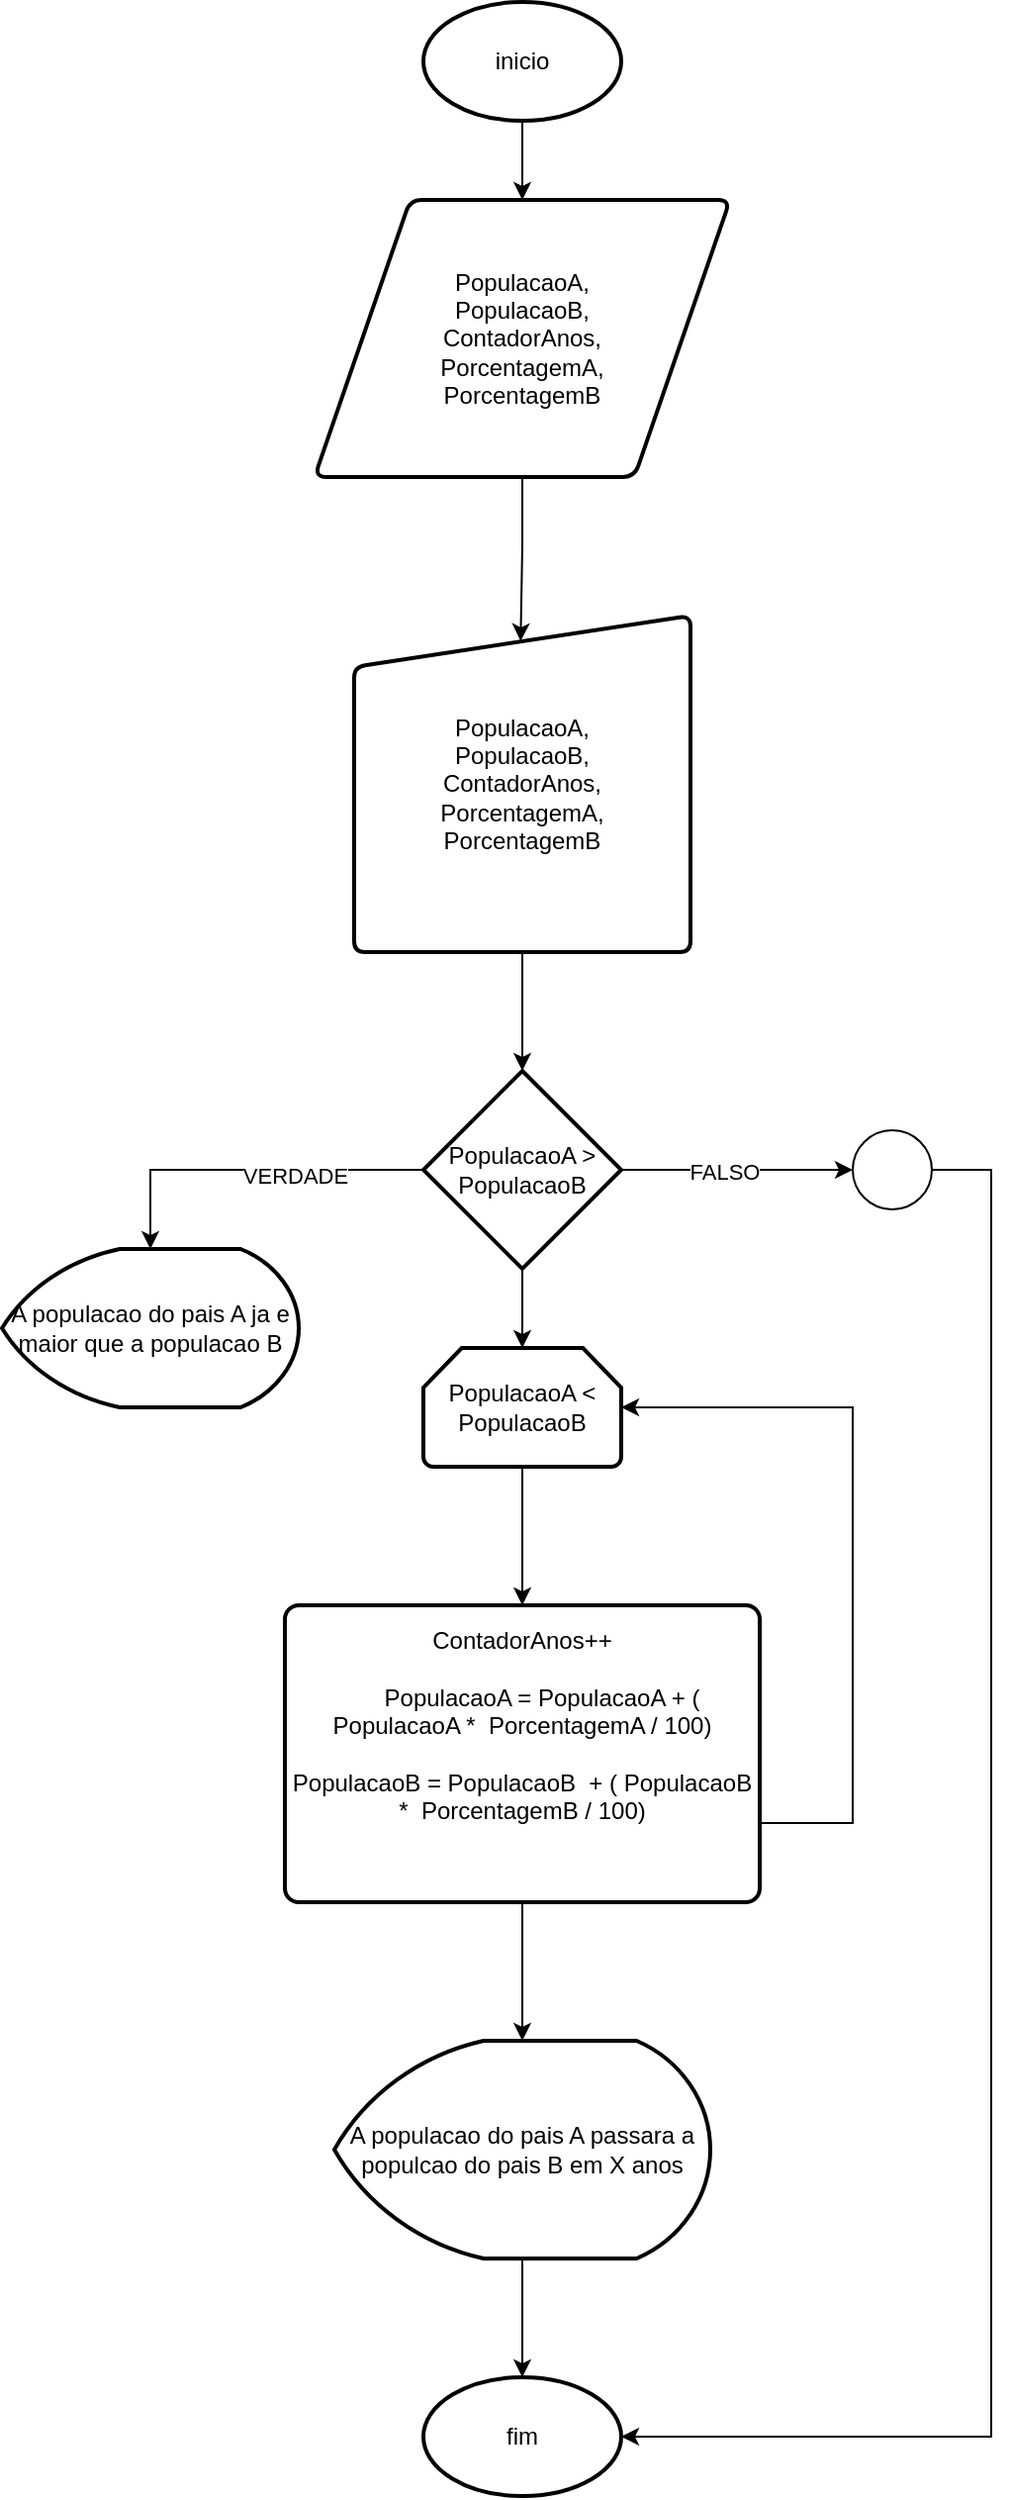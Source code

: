 <mxfile version="24.6.4" type="device">
  <diagram name="Página-1" id="JtKqGS-qrJ52SODQhDRR">
    <mxGraphModel dx="1025" dy="1035" grid="1" gridSize="10" guides="1" tooltips="1" connect="1" arrows="1" fold="1" page="1" pageScale="1" pageWidth="827" pageHeight="1169" math="0" shadow="0">
      <root>
        <mxCell id="0" />
        <mxCell id="1" parent="0" />
        <mxCell id="RjiuRui3JPFfuvUP7JBx-4" value="" style="edgeStyle=orthogonalEdgeStyle;rounded=0;orthogonalLoop=1;jettySize=auto;html=1;" edge="1" parent="1" source="RjiuRui3JPFfuvUP7JBx-1" target="RjiuRui3JPFfuvUP7JBx-2">
          <mxGeometry relative="1" as="geometry" />
        </mxCell>
        <mxCell id="RjiuRui3JPFfuvUP7JBx-1" value="inicio" style="strokeWidth=2;html=1;shape=mxgraph.flowchart.start_1;whiteSpace=wrap;" vertex="1" parent="1">
          <mxGeometry x="363" y="10" width="100" height="60" as="geometry" />
        </mxCell>
        <mxCell id="RjiuRui3JPFfuvUP7JBx-2" value="PopulacaoA,&lt;div&gt;PopulacaoB,&lt;/div&gt;&lt;div&gt;ContadorAnos,&lt;/div&gt;&lt;div&gt;PorcentagemA,&lt;/div&gt;&lt;div&gt;PorcentagemB&lt;/div&gt;" style="shape=parallelogram;html=1;strokeWidth=2;perimeter=parallelogramPerimeter;whiteSpace=wrap;rounded=1;arcSize=12;size=0.23;" vertex="1" parent="1">
          <mxGeometry x="308" y="110" width="210" height="140" as="geometry" />
        </mxCell>
        <mxCell id="RjiuRui3JPFfuvUP7JBx-11" value="" style="edgeStyle=orthogonalEdgeStyle;rounded=0;orthogonalLoop=1;jettySize=auto;html=1;" edge="1" parent="1" source="RjiuRui3JPFfuvUP7JBx-5" target="RjiuRui3JPFfuvUP7JBx-10">
          <mxGeometry relative="1" as="geometry" />
        </mxCell>
        <mxCell id="RjiuRui3JPFfuvUP7JBx-5" value="PopulacaoA,&lt;div&gt;PopulacaoB,&lt;/div&gt;&lt;div&gt;ContadorAnos,&lt;/div&gt;&lt;div&gt;PorcentagemA,&lt;/div&gt;&lt;div&gt;PorcentagemB&lt;/div&gt;" style="html=1;strokeWidth=2;shape=manualInput;whiteSpace=wrap;rounded=1;size=26;arcSize=11;" vertex="1" parent="1">
          <mxGeometry x="328" y="320" width="170" height="170" as="geometry" />
        </mxCell>
        <mxCell id="RjiuRui3JPFfuvUP7JBx-9" style="edgeStyle=orthogonalEdgeStyle;rounded=0;orthogonalLoop=1;jettySize=auto;html=1;exitX=0.5;exitY=1;exitDx=0;exitDy=0;entryX=0.495;entryY=0.076;entryDx=0;entryDy=0;entryPerimeter=0;" edge="1" parent="1" source="RjiuRui3JPFfuvUP7JBx-2" target="RjiuRui3JPFfuvUP7JBx-5">
          <mxGeometry relative="1" as="geometry" />
        </mxCell>
        <mxCell id="RjiuRui3JPFfuvUP7JBx-21" value="" style="edgeStyle=orthogonalEdgeStyle;rounded=0;orthogonalLoop=1;jettySize=auto;html=1;" edge="1" parent="1" source="RjiuRui3JPFfuvUP7JBx-10" target="RjiuRui3JPFfuvUP7JBx-20">
          <mxGeometry relative="1" as="geometry" />
        </mxCell>
        <mxCell id="RjiuRui3JPFfuvUP7JBx-27" value="" style="edgeStyle=orthogonalEdgeStyle;rounded=0;orthogonalLoop=1;jettySize=auto;html=1;" edge="1" parent="1" source="RjiuRui3JPFfuvUP7JBx-10" target="RjiuRui3JPFfuvUP7JBx-26">
          <mxGeometry relative="1" as="geometry" />
        </mxCell>
        <mxCell id="RjiuRui3JPFfuvUP7JBx-28" value="FALSO" style="edgeLabel;html=1;align=center;verticalAlign=middle;resizable=0;points=[];" vertex="1" connectable="0" parent="RjiuRui3JPFfuvUP7JBx-27">
          <mxGeometry x="-0.123" y="-1" relative="1" as="geometry">
            <mxPoint as="offset" />
          </mxGeometry>
        </mxCell>
        <mxCell id="RjiuRui3JPFfuvUP7JBx-10" value="PopulacaoA &amp;gt; PopulacaoB" style="strokeWidth=2;html=1;shape=mxgraph.flowchart.decision;whiteSpace=wrap;" vertex="1" parent="1">
          <mxGeometry x="363" y="550" width="100" height="100" as="geometry" />
        </mxCell>
        <mxCell id="RjiuRui3JPFfuvUP7JBx-14" value="A populacao do pais A ja e maior que a populacao B" style="strokeWidth=2;html=1;shape=mxgraph.flowchart.display;whiteSpace=wrap;" vertex="1" parent="1">
          <mxGeometry x="150" y="640" width="150" height="80" as="geometry" />
        </mxCell>
        <mxCell id="RjiuRui3JPFfuvUP7JBx-15" style="edgeStyle=orthogonalEdgeStyle;rounded=0;orthogonalLoop=1;jettySize=auto;html=1;exitX=0;exitY=0.5;exitDx=0;exitDy=0;exitPerimeter=0;entryX=0.5;entryY=0;entryDx=0;entryDy=0;entryPerimeter=0;" edge="1" parent="1" source="RjiuRui3JPFfuvUP7JBx-10" target="RjiuRui3JPFfuvUP7JBx-14">
          <mxGeometry relative="1" as="geometry" />
        </mxCell>
        <mxCell id="RjiuRui3JPFfuvUP7JBx-16" value="VERDADE" style="edgeLabel;html=1;align=center;verticalAlign=middle;resizable=0;points=[];" vertex="1" connectable="0" parent="RjiuRui3JPFfuvUP7JBx-15">
          <mxGeometry x="-0.268" y="3" relative="1" as="geometry">
            <mxPoint as="offset" />
          </mxGeometry>
        </mxCell>
        <mxCell id="RjiuRui3JPFfuvUP7JBx-23" value="" style="edgeStyle=orthogonalEdgeStyle;rounded=0;orthogonalLoop=1;jettySize=auto;html=1;" edge="1" parent="1" source="RjiuRui3JPFfuvUP7JBx-20" target="RjiuRui3JPFfuvUP7JBx-22">
          <mxGeometry relative="1" as="geometry" />
        </mxCell>
        <mxCell id="RjiuRui3JPFfuvUP7JBx-20" value="PopulacaoA &amp;lt; PopulacaoB" style="strokeWidth=2;html=1;shape=mxgraph.flowchart.loop_limit;whiteSpace=wrap;" vertex="1" parent="1">
          <mxGeometry x="363" y="690" width="100" height="60" as="geometry" />
        </mxCell>
        <mxCell id="RjiuRui3JPFfuvUP7JBx-30" value="" style="edgeStyle=orthogonalEdgeStyle;rounded=0;orthogonalLoop=1;jettySize=auto;html=1;" edge="1" parent="1" source="RjiuRui3JPFfuvUP7JBx-22" target="RjiuRui3JPFfuvUP7JBx-29">
          <mxGeometry relative="1" as="geometry" />
        </mxCell>
        <mxCell id="RjiuRui3JPFfuvUP7JBx-22" value="&lt;div&gt;ContadorAnos++&lt;/div&gt;&lt;div&gt;&amp;nbsp; &amp;nbsp;&amp;nbsp;&lt;/div&gt;&lt;div&gt;&amp;nbsp; &amp;nbsp; &amp;nbsp; PopulacaoA = PopulacaoA + ( PopulacaoA *&amp;nbsp; PorcentagemA / 100)&lt;/div&gt;&lt;div&gt;&amp;nbsp; &amp;nbsp; &amp;nbsp; &amp;nbsp; &amp;nbsp;&amp;nbsp;&lt;/div&gt;&lt;div&gt;PopulacaoB = PopulacaoB&amp;nbsp; + ( PopulacaoB *&amp;nbsp; PorcentagemB / 100)&lt;/div&gt;&lt;div&gt;&amp;nbsp; &amp;nbsp; &amp;nbsp; &amp;nbsp; &amp;nbsp;&lt;/div&gt;&lt;div&gt;&lt;span style=&quot;background-color: initial;&quot;&gt;&amp;nbsp;&lt;/span&gt;&lt;/div&gt;" style="rounded=1;whiteSpace=wrap;html=1;absoluteArcSize=1;arcSize=14;strokeWidth=2;" vertex="1" parent="1">
          <mxGeometry x="293" y="820" width="240" height="150" as="geometry" />
        </mxCell>
        <mxCell id="RjiuRui3JPFfuvUP7JBx-24" style="edgeStyle=orthogonalEdgeStyle;rounded=0;orthogonalLoop=1;jettySize=auto;html=1;exitX=1;exitY=0.5;exitDx=0;exitDy=0;entryX=1;entryY=0.5;entryDx=0;entryDy=0;entryPerimeter=0;" edge="1" parent="1" source="RjiuRui3JPFfuvUP7JBx-22" target="RjiuRui3JPFfuvUP7JBx-20">
          <mxGeometry relative="1" as="geometry">
            <Array as="points">
              <mxPoint x="533" y="930" />
              <mxPoint x="580" y="930" />
              <mxPoint x="580" y="720" />
            </Array>
          </mxGeometry>
        </mxCell>
        <mxCell id="RjiuRui3JPFfuvUP7JBx-26" value="" style="verticalLabelPosition=bottom;verticalAlign=top;html=1;shape=mxgraph.flowchart.on-page_reference;" vertex="1" parent="1">
          <mxGeometry x="580" y="580" width="40" height="40" as="geometry" />
        </mxCell>
        <mxCell id="RjiuRui3JPFfuvUP7JBx-33" value="" style="edgeStyle=orthogonalEdgeStyle;rounded=0;orthogonalLoop=1;jettySize=auto;html=1;" edge="1" parent="1" source="RjiuRui3JPFfuvUP7JBx-29" target="RjiuRui3JPFfuvUP7JBx-31">
          <mxGeometry relative="1" as="geometry" />
        </mxCell>
        <mxCell id="RjiuRui3JPFfuvUP7JBx-29" value="A populacao do pais A passara a populcao do pais B em X anos" style="strokeWidth=2;html=1;shape=mxgraph.flowchart.display;whiteSpace=wrap;" vertex="1" parent="1">
          <mxGeometry x="318" y="1040" width="190" height="110" as="geometry" />
        </mxCell>
        <mxCell id="RjiuRui3JPFfuvUP7JBx-31" value="fim" style="strokeWidth=2;html=1;shape=mxgraph.flowchart.start_1;whiteSpace=wrap;" vertex="1" parent="1">
          <mxGeometry x="363" y="1210" width="100" height="60" as="geometry" />
        </mxCell>
        <mxCell id="RjiuRui3JPFfuvUP7JBx-32" style="edgeStyle=orthogonalEdgeStyle;rounded=0;orthogonalLoop=1;jettySize=auto;html=1;exitX=1;exitY=0.5;exitDx=0;exitDy=0;exitPerimeter=0;entryX=1;entryY=0.5;entryDx=0;entryDy=0;entryPerimeter=0;" edge="1" parent="1" source="RjiuRui3JPFfuvUP7JBx-26" target="RjiuRui3JPFfuvUP7JBx-31">
          <mxGeometry relative="1" as="geometry">
            <Array as="points">
              <mxPoint x="650" y="600" />
              <mxPoint x="650" y="1240" />
            </Array>
          </mxGeometry>
        </mxCell>
      </root>
    </mxGraphModel>
  </diagram>
</mxfile>
